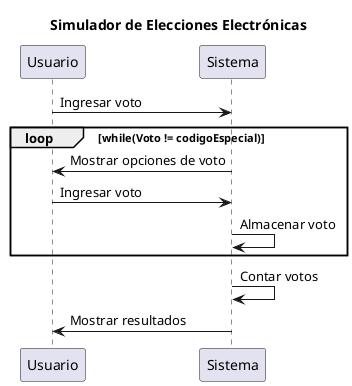 @startuml
title Simulador de Elecciones Electrónicas

participant Usuario
participant Sistema

Usuario -> Sistema: Ingresar voto
loop while(Voto != codigoEspecial)
    Sistema -> Usuario: Mostrar opciones de voto
    Usuario -> Sistema: Ingresar voto
    Sistema -> Sistema: Almacenar voto
end

Sistema -> Sistema: Contar votos
Sistema -> Usuario: Mostrar resultados
@enduml